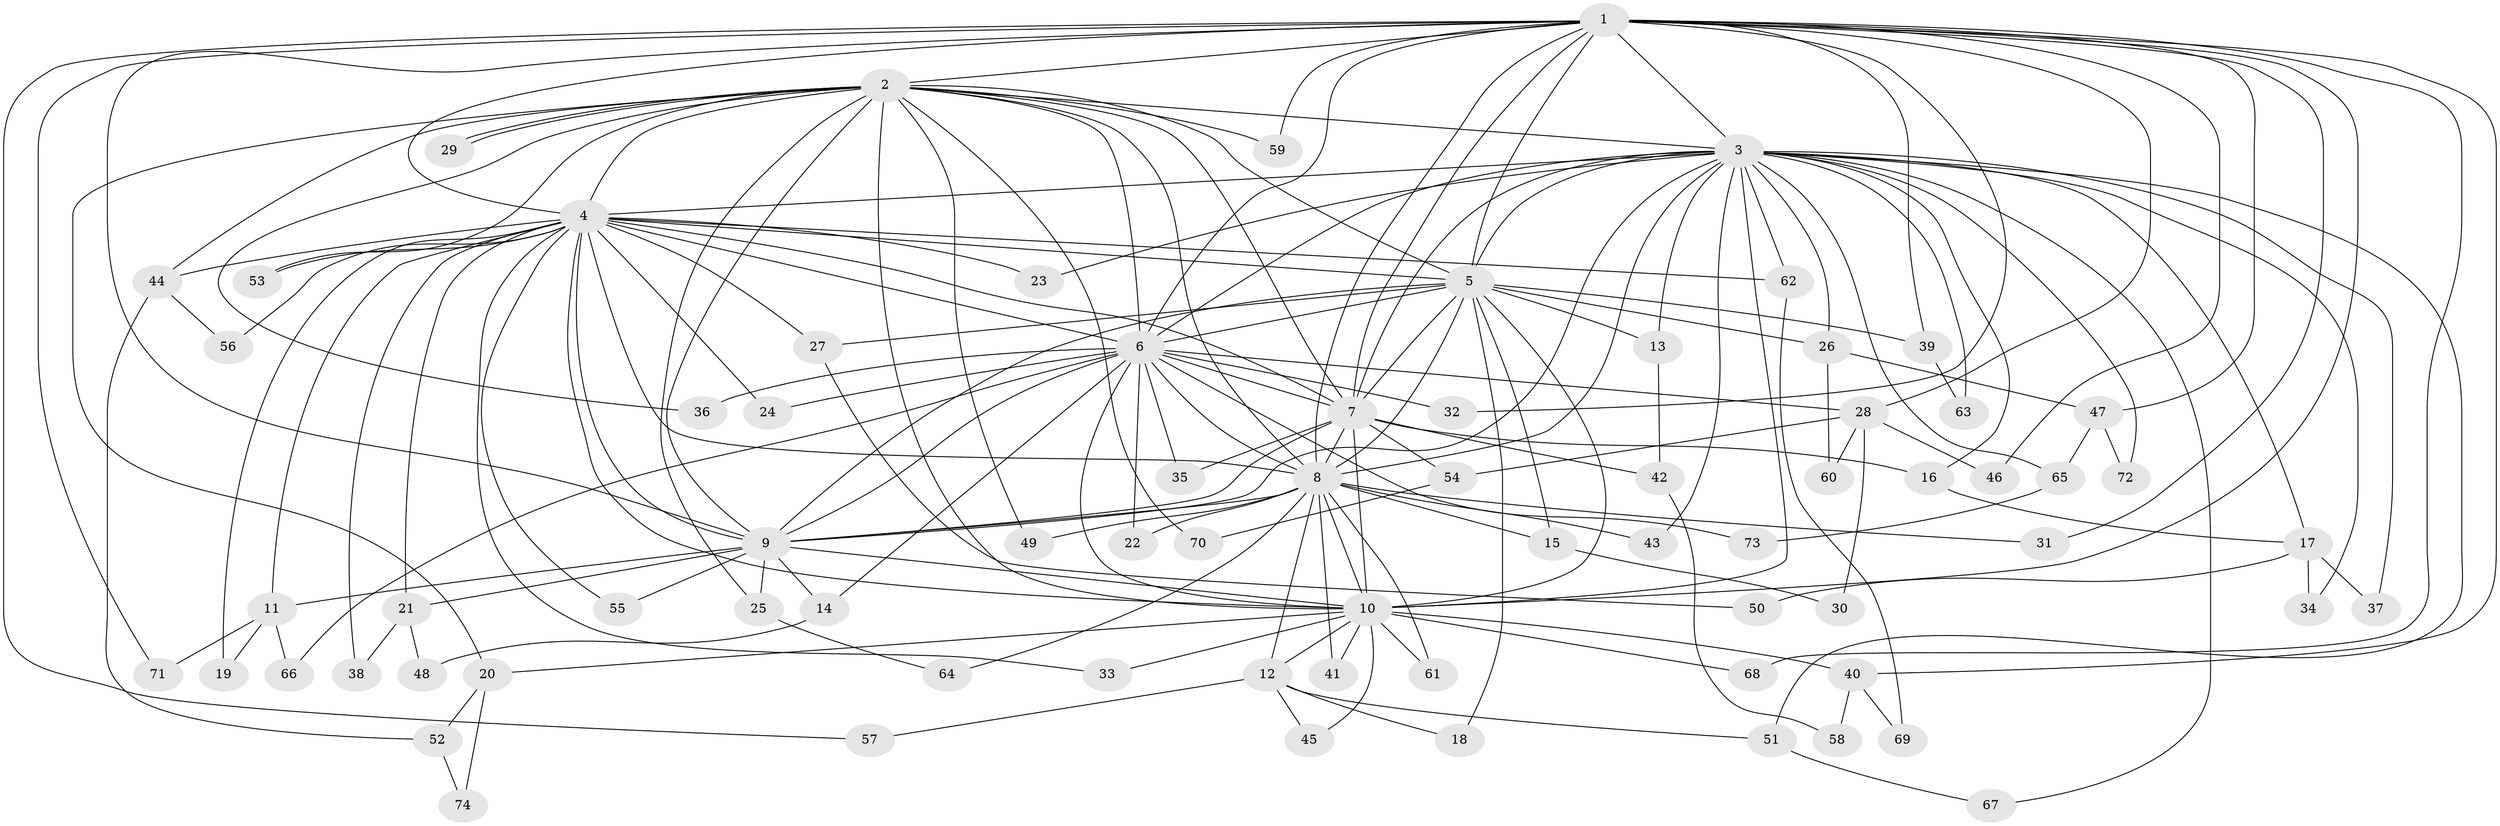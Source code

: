 // Generated by graph-tools (version 1.1) at 2025/13/03/09/25 04:13:54]
// undirected, 74 vertices, 173 edges
graph export_dot {
graph [start="1"]
  node [color=gray90,style=filled];
  1;
  2;
  3;
  4;
  5;
  6;
  7;
  8;
  9;
  10;
  11;
  12;
  13;
  14;
  15;
  16;
  17;
  18;
  19;
  20;
  21;
  22;
  23;
  24;
  25;
  26;
  27;
  28;
  29;
  30;
  31;
  32;
  33;
  34;
  35;
  36;
  37;
  38;
  39;
  40;
  41;
  42;
  43;
  44;
  45;
  46;
  47;
  48;
  49;
  50;
  51;
  52;
  53;
  54;
  55;
  56;
  57;
  58;
  59;
  60;
  61;
  62;
  63;
  64;
  65;
  66;
  67;
  68;
  69;
  70;
  71;
  72;
  73;
  74;
  1 -- 2;
  1 -- 3;
  1 -- 4;
  1 -- 5;
  1 -- 6;
  1 -- 7;
  1 -- 8;
  1 -- 9;
  1 -- 10;
  1 -- 28;
  1 -- 31;
  1 -- 32;
  1 -- 39;
  1 -- 40;
  1 -- 46;
  1 -- 47;
  1 -- 57;
  1 -- 59;
  1 -- 68;
  1 -- 71;
  2 -- 3;
  2 -- 4;
  2 -- 5;
  2 -- 6;
  2 -- 7;
  2 -- 8;
  2 -- 9;
  2 -- 10;
  2 -- 20;
  2 -- 25;
  2 -- 29;
  2 -- 29;
  2 -- 36;
  2 -- 44;
  2 -- 49;
  2 -- 53;
  2 -- 59;
  2 -- 70;
  3 -- 4;
  3 -- 5;
  3 -- 6;
  3 -- 7;
  3 -- 8;
  3 -- 9;
  3 -- 10;
  3 -- 13;
  3 -- 16;
  3 -- 17;
  3 -- 23;
  3 -- 26;
  3 -- 34;
  3 -- 37;
  3 -- 43;
  3 -- 51;
  3 -- 62;
  3 -- 63;
  3 -- 65;
  3 -- 67;
  3 -- 72;
  4 -- 5;
  4 -- 6;
  4 -- 7;
  4 -- 8;
  4 -- 9;
  4 -- 10;
  4 -- 11;
  4 -- 19;
  4 -- 21;
  4 -- 23;
  4 -- 24;
  4 -- 27;
  4 -- 33;
  4 -- 38;
  4 -- 44;
  4 -- 53;
  4 -- 55;
  4 -- 56;
  4 -- 62;
  5 -- 6;
  5 -- 7;
  5 -- 8;
  5 -- 9;
  5 -- 10;
  5 -- 13;
  5 -- 15;
  5 -- 18;
  5 -- 26;
  5 -- 27;
  5 -- 39;
  6 -- 7;
  6 -- 8;
  6 -- 9;
  6 -- 10;
  6 -- 14;
  6 -- 22;
  6 -- 24;
  6 -- 28;
  6 -- 32;
  6 -- 35;
  6 -- 36;
  6 -- 66;
  6 -- 73;
  7 -- 8;
  7 -- 9;
  7 -- 10;
  7 -- 16;
  7 -- 35;
  7 -- 42;
  7 -- 54;
  8 -- 9;
  8 -- 10;
  8 -- 12;
  8 -- 15;
  8 -- 22;
  8 -- 31;
  8 -- 41;
  8 -- 43;
  8 -- 49;
  8 -- 61;
  8 -- 64;
  9 -- 10;
  9 -- 11;
  9 -- 14;
  9 -- 21;
  9 -- 25;
  9 -- 55;
  10 -- 12;
  10 -- 20;
  10 -- 33;
  10 -- 40;
  10 -- 41;
  10 -- 45;
  10 -- 61;
  10 -- 68;
  11 -- 19;
  11 -- 66;
  11 -- 71;
  12 -- 18;
  12 -- 45;
  12 -- 51;
  12 -- 57;
  13 -- 42;
  14 -- 48;
  15 -- 30;
  16 -- 17;
  17 -- 34;
  17 -- 37;
  17 -- 50;
  20 -- 52;
  20 -- 74;
  21 -- 38;
  21 -- 48;
  25 -- 64;
  26 -- 47;
  26 -- 60;
  27 -- 50;
  28 -- 30;
  28 -- 46;
  28 -- 54;
  28 -- 60;
  39 -- 63;
  40 -- 58;
  40 -- 69;
  42 -- 58;
  44 -- 52;
  44 -- 56;
  47 -- 65;
  47 -- 72;
  51 -- 67;
  52 -- 74;
  54 -- 70;
  62 -- 69;
  65 -- 73;
}
